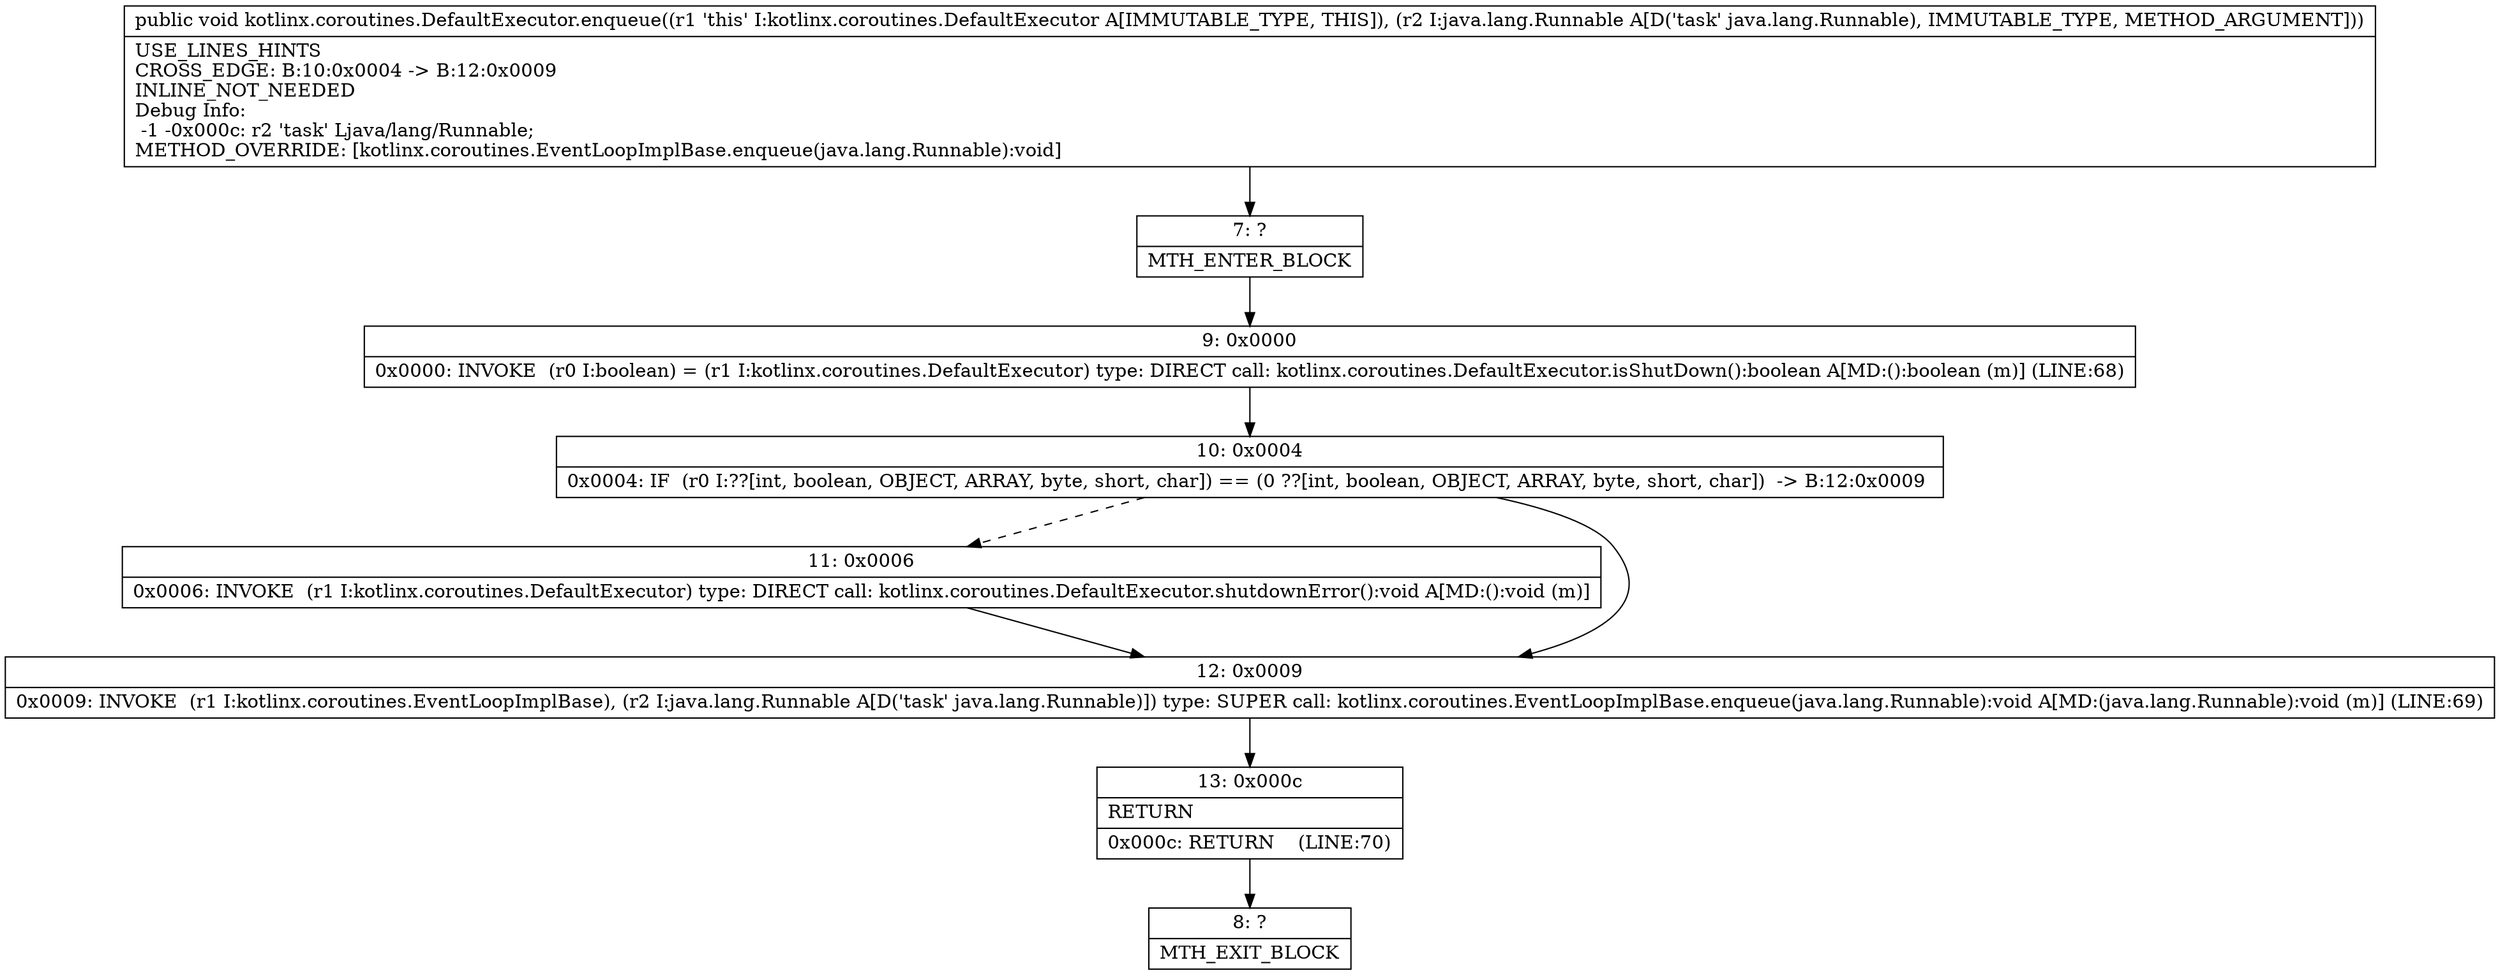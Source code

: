 digraph "CFG forkotlinx.coroutines.DefaultExecutor.enqueue(Ljava\/lang\/Runnable;)V" {
Node_7 [shape=record,label="{7\:\ ?|MTH_ENTER_BLOCK\l}"];
Node_9 [shape=record,label="{9\:\ 0x0000|0x0000: INVOKE  (r0 I:boolean) = (r1 I:kotlinx.coroutines.DefaultExecutor) type: DIRECT call: kotlinx.coroutines.DefaultExecutor.isShutDown():boolean A[MD:():boolean (m)] (LINE:68)\l}"];
Node_10 [shape=record,label="{10\:\ 0x0004|0x0004: IF  (r0 I:??[int, boolean, OBJECT, ARRAY, byte, short, char]) == (0 ??[int, boolean, OBJECT, ARRAY, byte, short, char])  \-\> B:12:0x0009 \l}"];
Node_11 [shape=record,label="{11\:\ 0x0006|0x0006: INVOKE  (r1 I:kotlinx.coroutines.DefaultExecutor) type: DIRECT call: kotlinx.coroutines.DefaultExecutor.shutdownError():void A[MD:():void (m)]\l}"];
Node_12 [shape=record,label="{12\:\ 0x0009|0x0009: INVOKE  (r1 I:kotlinx.coroutines.EventLoopImplBase), (r2 I:java.lang.Runnable A[D('task' java.lang.Runnable)]) type: SUPER call: kotlinx.coroutines.EventLoopImplBase.enqueue(java.lang.Runnable):void A[MD:(java.lang.Runnable):void (m)] (LINE:69)\l}"];
Node_13 [shape=record,label="{13\:\ 0x000c|RETURN\l|0x000c: RETURN    (LINE:70)\l}"];
Node_8 [shape=record,label="{8\:\ ?|MTH_EXIT_BLOCK\l}"];
MethodNode[shape=record,label="{public void kotlinx.coroutines.DefaultExecutor.enqueue((r1 'this' I:kotlinx.coroutines.DefaultExecutor A[IMMUTABLE_TYPE, THIS]), (r2 I:java.lang.Runnable A[D('task' java.lang.Runnable), IMMUTABLE_TYPE, METHOD_ARGUMENT]))  | USE_LINES_HINTS\lCROSS_EDGE: B:10:0x0004 \-\> B:12:0x0009\lINLINE_NOT_NEEDED\lDebug Info:\l  \-1 \-0x000c: r2 'task' Ljava\/lang\/Runnable;\lMETHOD_OVERRIDE: [kotlinx.coroutines.EventLoopImplBase.enqueue(java.lang.Runnable):void]\l}"];
MethodNode -> Node_7;Node_7 -> Node_9;
Node_9 -> Node_10;
Node_10 -> Node_11[style=dashed];
Node_10 -> Node_12;
Node_11 -> Node_12;
Node_12 -> Node_13;
Node_13 -> Node_8;
}

